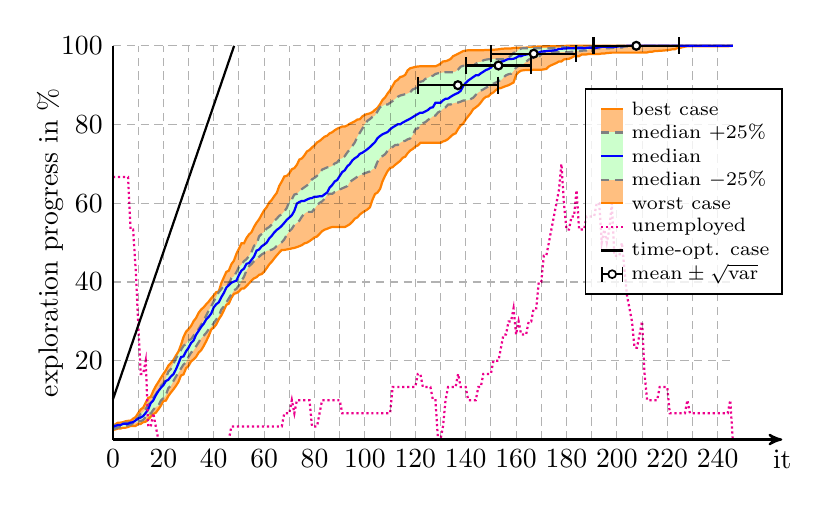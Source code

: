 \begin{tikzpicture}[thick]


% plot data, scaled to 8cm
\begin{scope}[yscale=0.05, xscale=0.032]
\draw[draw=orange, fill=orange!50] (0.00, 2.46) -- (1.00, 2.57) -- (2.00, 2.79) -- (3.00, 2.79) -- (4.00, 3.02) -- (5.00, 3.02) -- (6.00, 3.18) -- (7.00, 3.46) -- (8.00, 3.46) -- (9.00, 3.46) -- (10.00, 3.91) -- (11.00, 3.97) -- (12.00, 4.41) -- (13.00, 4.53) -- (14.00, 5.14) -- (15.00, 5.81) -- (16.00, 6.48) -- (17.00, 6.82) -- (18.00, 7.65) -- (19.00, 8.60) -- (20.00, 9.78) -- (21.00, 9.89) -- (22.00, 11.06) -- (23.00, 11.96) -- (24.00, 12.74) -- (25.00, 13.63) -- (26.00, 14.64) -- (27.00, 16.26) -- (28.00, 16.54) -- (29.00, 18.10) -- (30.00, 18.72) -- (31.00, 19.83) -- (32.00, 20.34) -- (33.00, 21.01) -- (34.00, 22.07) -- (35.00, 22.68) -- (36.00, 23.74) -- (37.00, 24.97) -- (38.00, 26.31) -- (39.00, 27.93) -- (40.00, 28.44) -- (41.00, 29.22) -- (42.00, 30.56) -- (43.00, 31.51) -- (44.00, 32.79) -- (45.00, 34.19) -- (46.00, 34.53) -- (47.00, 35.98) -- (48.00, 36.98) -- (49.00, 37.21) -- (50.00, 37.60) -- (51.00, 38.32) -- (52.00, 38.38) -- (53.00, 38.99) -- (54.00, 39.66) -- (55.00, 40.39) -- (56.00, 40.95) -- (57.00, 41.23) -- (58.00, 41.84) -- (59.00, 42.01) -- (60.00, 42.63) -- (61.00, 43.52) -- (62.00, 44.47) -- (63.00, 45.14) -- (64.00, 45.98) -- (65.00, 46.76) -- (66.00, 47.49) -- (67.00, 48.16) -- (68.00, 48.16) -- (69.00, 48.27) -- (70.00, 48.38) -- (71.00, 48.55) -- (72.00, 48.66) -- (73.00, 48.88) -- (74.00, 49.11) -- (75.00, 49.39) -- (76.00, 49.83) -- (77.00, 50.00) -- (78.00, 50.39) -- (79.00, 50.84) -- (80.00, 51.34) -- (81.00, 51.56) -- (82.00, 52.23) -- (83.00, 52.91) -- (84.00, 53.30) -- (85.00, 53.52) -- (86.00, 53.80) -- (87.00, 53.97) -- (88.00, 53.97) -- (89.00, 53.97) -- (90.00, 53.97) -- (91.00, 53.97) -- (92.00, 53.97) -- (93.00, 54.30) -- (94.00, 54.69) -- (95.00, 55.31) -- (96.00, 56.09) -- (97.00, 56.42) -- (98.00, 57.15) -- (99.00, 57.65) -- (100.00, 58.04) -- (101.00, 58.44) -- (102.00, 58.99) -- (103.00, 60.89) -- (104.00, 62.35) -- (105.00, 62.74) -- (106.00, 63.63) -- (107.00, 65.59) -- (108.00, 66.98) -- (109.00, 68.16) -- (110.00, 68.99) -- (111.00, 69.16) -- (112.00, 69.78) -- (113.00, 70.28) -- (114.00, 70.78) -- (115.00, 71.56) -- (116.00, 71.84) -- (117.00, 72.74) -- (118.00, 73.41) -- (119.00, 73.80) -- (120.00, 74.41) -- (121.00, 74.69) -- (122.00, 75.36) -- (123.00, 75.36) -- (124.00, 75.36) -- (125.00, 75.36) -- (126.00, 75.36) -- (127.00, 75.36) -- (128.00, 75.36) -- (129.00, 75.36) -- (130.00, 75.36) -- (131.00, 75.70) -- (132.00, 75.92) -- (133.00, 76.31) -- (134.00, 76.93) -- (135.00, 77.49) -- (136.00, 77.77) -- (137.00, 78.88) -- (138.00, 79.78) -- (139.00, 80.22) -- (140.00, 81.28) -- (141.00, 82.12) -- (142.00, 82.91) -- (143.00, 83.91) -- (144.00, 84.36) -- (145.00, 84.86) -- (146.00, 85.59) -- (147.00, 86.48) -- (148.00, 87.04) -- (149.00, 87.15) -- (150.00, 87.82) -- (151.00, 88.16) -- (152.00, 88.77) -- (153.00, 89.16) -- (154.00, 89.27) -- (155.00, 89.55) -- (156.00, 89.78) -- (157.00, 90.00) -- (158.00, 90.34) -- (159.00, 90.67) -- (160.00, 92.63) -- (161.00, 93.30) -- (162.00, 93.69) -- (163.00, 93.80) -- (164.00, 93.85) -- (165.00, 93.85) -- (166.00, 93.85) -- (167.00, 93.91) -- (168.00, 93.91) -- (169.00, 93.91) -- (170.00, 93.91) -- (171.00, 94.02) -- (172.00, 94.13) -- (173.00, 94.75) -- (174.00, 95.08) -- (175.00, 95.36) -- (176.00, 95.64) -- (177.00, 96.03) -- (178.00, 96.03) -- (179.00, 96.54) -- (180.00, 96.65) -- (181.00, 96.70) -- (182.00, 96.98) -- (183.00, 97.37) -- (184.00, 97.37) -- (185.00, 97.37) -- (186.00, 97.77) -- (187.00, 97.77) -- (188.00, 97.82) -- (189.00, 97.93) -- (190.00, 97.93) -- (191.00, 97.93) -- (192.00, 97.93) -- (193.00, 97.93) -- (194.00, 98.04) -- (195.00, 98.04) -- (196.00, 98.16) -- (197.00, 98.21) -- (198.00, 98.27) -- (199.00, 98.27) -- (200.00, 98.27) -- (201.00, 98.27) -- (202.00, 98.27) -- (203.00, 98.27) -- (204.00, 98.27) -- (205.00, 98.27) -- (206.00, 98.27) -- (207.00, 98.27) -- (208.00, 98.27) -- (209.00, 98.27) -- (210.00, 98.32) -- (211.00, 98.32) -- (212.00, 98.32) -- (213.00, 98.49) -- (214.00, 98.49) -- (215.00, 98.66) -- (216.00, 98.66) -- (217.00, 98.77) -- (218.00, 98.77) -- (219.00, 98.83) -- (220.00, 98.88) -- (221.00, 98.99) -- (222.00, 99.11) -- (223.00, 99.11) -- (224.00, 99.44) -- (225.00, 99.44) -- (226.00, 99.66) -- (227.00, 99.78) -- (228.00, 99.89) -- (229.00, 99.89) -- (230.00, 99.89) -- (231.00, 99.89) -- (232.00, 99.89) -- (233.00, 99.89) -- (234.00, 99.89) -- (235.00, 99.89) -- (236.00, 99.89) -- (237.00, 99.89) -- (238.00, 99.89) -- (239.00, 99.89) -- (240.00, 99.89) -- (241.00, 99.89) -- (242.00, 99.89) -- (243.00, 99.89) -- (244.00, 99.89) -- (245.00, 99.94) -- (246.00, 100.00) -- (246.00, 100.00) -- (245.00, 100.00) -- (244.00, 100.00) -- (243.00, 100.00) -- (242.00, 100.00) -- (241.00, 100.00) -- (240.00, 100.00) -- (239.00, 100.00) -- (238.00, 100.00) -- (237.00, 100.00) -- (236.00, 100.00) -- (235.00, 100.00) -- (234.00, 100.00) -- (233.00, 100.00) -- (232.00, 100.00) -- (231.00, 100.00) -- (230.00, 100.00) -- (229.00, 100.00) -- (228.00, 100.00) -- (227.00, 100.00) -- (226.00, 100.00) -- (225.00, 100.00) -- (224.00, 100.00) -- (223.00, 100.00) -- (222.00, 100.00) -- (221.00, 100.00) -- (220.00, 100.00) -- (219.00, 100.00) -- (218.00, 100.00) -- (217.00, 100.00) -- (216.00, 100.00) -- (215.00, 100.00) -- (214.00, 100.00) -- (213.00, 100.00) -- (212.00, 100.00) -- (211.00, 100.00) -- (210.00, 100.00) -- (209.00, 100.00) -- (208.00, 100.00) -- (207.00, 100.00) -- (206.00, 100.00) -- (205.00, 100.00) -- (204.00, 100.00) -- (203.00, 100.00) -- (202.00, 100.00) -- (201.00, 100.00) -- (200.00, 100.00) -- (199.00, 100.00) -- (198.00, 100.00) -- (197.00, 100.00) -- (196.00, 100.00) -- (195.00, 100.00) -- (194.00, 100.00) -- (193.00, 100.00) -- (192.00, 100.00) -- (191.00, 100.00) -- (190.00, 100.00) -- (189.00, 100.00) -- (188.00, 100.00) -- (187.00, 100.00) -- (186.00, 100.00) -- (185.00, 100.00) -- (184.00, 100.00) -- (183.00, 100.00) -- (182.00, 100.00) -- (181.00, 100.00) -- (180.00, 100.00) -- (179.00, 99.94) -- (178.00, 99.94) -- (177.00, 99.89) -- (176.00, 99.89) -- (175.00, 99.89) -- (174.00, 99.89) -- (173.00, 99.89) -- (172.00, 99.89) -- (171.00, 99.89) -- (170.00, 99.83) -- (169.00, 99.83) -- (168.00, 99.78) -- (167.00, 99.78) -- (166.00, 99.55) -- (165.00, 99.55) -- (164.00, 99.55) -- (163.00, 99.50) -- (162.00, 99.50) -- (161.00, 99.50) -- (160.00, 99.50) -- (159.00, 99.44) -- (158.00, 99.33) -- (157.00, 99.33) -- (156.00, 99.33) -- (155.00, 99.27) -- (154.00, 99.22) -- (153.00, 99.11) -- (152.00, 99.05) -- (151.00, 98.99) -- (150.00, 98.99) -- (149.00, 98.94) -- (148.00, 98.94) -- (147.00, 98.88) -- (146.00, 98.88) -- (145.00, 98.88) -- (144.00, 98.88) -- (143.00, 98.88) -- (142.00, 98.88) -- (141.00, 98.88) -- (140.00, 98.77) -- (139.00, 98.66) -- (138.00, 98.32) -- (137.00, 97.99) -- (136.00, 97.65) -- (135.00, 97.37) -- (134.00, 96.65) -- (133.00, 96.31) -- (132.00, 96.09) -- (131.00, 96.03) -- (130.00, 95.47) -- (129.00, 95.08) -- (128.00, 94.80) -- (127.00, 94.80) -- (126.00, 94.80) -- (125.00, 94.80) -- (124.00, 94.80) -- (123.00, 94.80) -- (122.00, 94.80) -- (121.00, 94.75) -- (120.00, 94.64) -- (119.00, 94.47) -- (118.00, 94.30) -- (117.00, 93.80) -- (116.00, 92.63) -- (115.00, 92.23) -- (114.00, 92.07) -- (113.00, 91.34) -- (112.00, 90.95) -- (111.00, 89.83) -- (110.00, 88.72) -- (109.00, 87.88) -- (108.00, 86.87) -- (107.00, 86.26) -- (106.00, 85.14) -- (105.00, 84.25) -- (104.00, 83.74) -- (103.00, 83.18) -- (102.00, 82.85) -- (101.00, 82.68) -- (100.00, 82.46) -- (99.00, 82.07) -- (98.00, 81.34) -- (97.00, 81.28) -- (96.00, 80.84) -- (95.00, 80.50) -- (94.00, 80.22) -- (93.00, 79.78) -- (92.00, 79.50) -- (91.00, 79.50) -- (90.00, 79.22) -- (89.00, 78.94) -- (88.00, 78.55) -- (87.00, 78.04) -- (86.00, 77.77) -- (85.00, 77.15) -- (84.00, 76.93) -- (83.00, 76.37) -- (82.00, 75.81) -- (81.00, 75.47) -- (80.00, 74.69) -- (79.00, 74.19) -- (78.00, 73.52) -- (77.00, 73.18) -- (76.00, 72.18) -- (75.00, 71.40) -- (74.00, 71.12) -- (73.00, 69.78) -- (72.00, 68.94) -- (71.00, 68.66) -- (70.00, 67.60) -- (69.00, 66.98) -- (68.00, 66.82) -- (67.00, 65.53) -- (66.00, 64.41) -- (65.00, 62.63) -- (64.00, 61.79) -- (63.00, 60.84) -- (62.00, 60.17) -- (61.00, 58.99) -- (60.00, 58.21) -- (59.00, 57.09) -- (58.00, 55.92) -- (57.00, 55.08) -- (56.00, 54.02) -- (55.00, 52.68) -- (54.00, 52.07) -- (53.00, 51.17) -- (52.00, 49.83) -- (51.00, 49.83) -- (50.00, 48.44) -- (49.00, 47.15) -- (48.00, 45.42) -- (47.00, 44.53) -- (46.00, 42.91) -- (45.00, 42.57) -- (44.00, 41.17) -- (43.00, 39.72) -- (42.00, 37.60) -- (41.00, 37.43) -- (40.00, 36.59) -- (39.00, 35.87) -- (38.00, 35.03) -- (37.00, 34.36) -- (36.00, 33.58) -- (35.00, 33.02) -- (34.00, 32.18) -- (33.00, 30.89) -- (32.00, 30.06) -- (31.00, 28.83) -- (30.00, 28.04) -- (29.00, 27.37) -- (28.00, 26.03) -- (27.00, 24.02) -- (26.00, 22.35) -- (25.00, 21.34) -- (24.00, 20.22) -- (23.00, 19.44) -- (22.00, 18.77) -- (21.00, 17.60) -- (20.00, 16.65) -- (19.00, 15.64) -- (18.00, 14.58) -- (17.00, 13.58) -- (16.00, 12.35) -- (15.00, 10.84) -- (14.00, 10.56) -- (13.00, 9.39) -- (12.00, 8.10) -- (11.00, 7.65) -- (10.00, 6.70) -- (9.00, 5.70) -- (8.00, 5.31) -- (7.00, 4.75) -- (6.00, 4.75) -- (5.00, 4.64) -- (4.00, 4.41) -- (3.00, 4.30) -- (2.00, 4.30) -- (1.00, 3.91) -- (0.00, 3.41);
\draw[gray, densely dashed, fill=green!20] (0.00, 2.63) -- (1.00, 2.79) -- (2.00, 3.07) -- (3.00, 3.18) -- (4.00, 3.30) -- (5.00, 3.30) -- (6.00, 3.69) -- (7.00, 3.69) -- (8.00, 4.19) -- (9.00, 4.30) -- (10.00, 4.64) -- (11.00, 4.69) -- (12.00, 4.97) -- (13.00, 5.70) -- (14.00, 6.59) -- (15.00, 6.59) -- (16.00, 7.54) -- (17.00, 8.32) -- (18.00, 8.55) -- (19.00, 9.89) -- (20.00, 10.50) -- (21.00, 11.34) -- (22.00, 13.07) -- (23.00, 13.69) -- (24.00, 14.86) -- (25.00, 15.98) -- (26.00, 16.98) -- (27.00, 18.04) -- (28.00, 19.05) -- (29.00, 19.61) -- (30.00, 21.01) -- (31.00, 22.07) -- (32.00, 22.63) -- (33.00, 23.69) -- (34.00, 24.69) -- (35.00, 25.75) -- (36.00, 26.37) -- (37.00, 27.09) -- (38.00, 27.99) -- (39.00, 28.66) -- (40.00, 29.55) -- (41.00, 30.50) -- (42.00, 31.34) -- (43.00, 33.02) -- (44.00, 33.80) -- (45.00, 34.80) -- (46.00, 35.87) -- (47.00, 36.87) -- (48.00, 37.88) -- (49.00, 38.27) -- (50.00, 39.16) -- (51.00, 40.34) -- (52.00, 41.34) -- (53.00, 42.96) -- (54.00, 44.02) -- (55.00, 44.58) -- (56.00, 45.31) -- (57.00, 45.98) -- (58.00, 46.42) -- (59.00, 46.98) -- (60.00, 47.37) -- (61.00, 47.93) -- (62.00, 48.04) -- (63.00, 48.21) -- (64.00, 48.55) -- (65.00, 49.16) -- (66.00, 49.61) -- (67.00, 50.11) -- (68.00, 50.84) -- (69.00, 52.07) -- (70.00, 52.91) -- (71.00, 53.52) -- (72.00, 54.58) -- (73.00, 55.03) -- (74.00, 55.59) -- (75.00, 56.65) -- (76.00, 57.37) -- (77.00, 57.82) -- (78.00, 57.82) -- (79.00, 57.82) -- (80.00, 58.66) -- (81.00, 59.50) -- (82.00, 60.11) -- (83.00, 60.50) -- (84.00, 61.17) -- (85.00, 62.18) -- (86.00, 62.40) -- (87.00, 62.40) -- (88.00, 62.85) -- (89.00, 63.13) -- (90.00, 63.46) -- (91.00, 63.80) -- (92.00, 64.08) -- (93.00, 64.36) -- (94.00, 65.42) -- (95.00, 65.87) -- (96.00, 66.31) -- (97.00, 66.76) -- (98.00, 67.15) -- (99.00, 67.37) -- (100.00, 67.65) -- (101.00, 67.88) -- (102.00, 68.10) -- (103.00, 68.66) -- (104.00, 68.99) -- (105.00, 70.56) -- (106.00, 71.56) -- (107.00, 72.01) -- (108.00, 72.46) -- (109.00, 73.35) -- (110.00, 74.08) -- (111.00, 74.30) -- (112.00, 74.80) -- (113.00, 74.80) -- (114.00, 75.42) -- (115.00, 75.75) -- (116.00, 75.87) -- (117.00, 76.26) -- (118.00, 76.48) -- (119.00, 77.37) -- (120.00, 78.77) -- (121.00, 79.05) -- (122.00, 79.89) -- (123.00, 80.34) -- (124.00, 80.61) -- (125.00, 81.17) -- (126.00, 81.62) -- (127.00, 82.12) -- (128.00, 82.29) -- (129.00, 83.07) -- (130.00, 83.41) -- (131.00, 84.02) -- (132.00, 84.36) -- (133.00, 85.08) -- (134.00, 85.08) -- (135.00, 85.42) -- (136.00, 85.59) -- (137.00, 85.59) -- (138.00, 85.81) -- (139.00, 86.09) -- (140.00, 86.09) -- (141.00, 86.20) -- (142.00, 86.48) -- (143.00, 86.82) -- (144.00, 87.54) -- (145.00, 88.16) -- (146.00, 88.60) -- (147.00, 88.94) -- (148.00, 89.33) -- (149.00, 89.66) -- (150.00, 90.28) -- (151.00, 90.39) -- (152.00, 90.67) -- (153.00, 91.06) -- (154.00, 91.23) -- (155.00, 91.96) -- (156.00, 92.51) -- (157.00, 92.79) -- (158.00, 92.91) -- (159.00, 93.63) -- (160.00, 94.47) -- (161.00, 94.92) -- (162.00, 95.08) -- (163.00, 95.47) -- (164.00, 95.98) -- (165.00, 96.48) -- (166.00, 96.87) -- (167.00, 96.93) -- (168.00, 97.04) -- (169.00, 97.26) -- (170.00, 97.77) -- (171.00, 98.32) -- (172.00, 98.32) -- (173.00, 98.38) -- (174.00, 98.38) -- (175.00, 98.38) -- (176.00, 98.38) -- (177.00, 98.38) -- (178.00, 98.38) -- (179.00, 98.38) -- (180.00, 98.38) -- (181.00, 98.38) -- (182.00, 98.49) -- (183.00, 98.49) -- (184.00, 98.66) -- (185.00, 98.66) -- (186.00, 98.72) -- (187.00, 98.83) -- (188.00, 98.83) -- (189.00, 99.16) -- (190.00, 99.16) -- (191.00, 99.27) -- (192.00, 99.39) -- (193.00, 99.39) -- (194.00, 99.39) -- (195.00, 99.39) -- (196.00, 99.39) -- (197.00, 99.39) -- (198.00, 99.44) -- (199.00, 99.50) -- (200.00, 99.50) -- (201.00, 99.55) -- (202.00, 99.55) -- (203.00, 99.83) -- (204.00, 99.83) -- (205.00, 99.83) -- (206.00, 99.83) -- (207.00, 99.83) -- (208.00, 99.83) -- (209.00, 99.94) -- (210.00, 99.94) -- (211.00, 99.94) -- (212.00, 100.00) -- (213.00, 100.00) -- (214.00, 100.00) -- (215.00, 100.00) -- (216.00, 100.00) -- (217.00, 100.00) -- (218.00, 100.00) -- (219.00, 100.00) -- (220.00, 100.00) -- (221.00, 100.00) -- (222.00, 100.00) -- (223.00, 100.00) -- (224.00, 100.00) -- (225.00, 100.00) -- (226.00, 100.00) -- (227.00, 100.00) -- (228.00, 100.00) -- (229.00, 100.00) -- (230.00, 100.00) -- (231.00, 100.00) -- (232.00, 100.00) -- (233.00, 100.00) -- (234.00, 100.00) -- (235.00, 100.00) -- (236.00, 100.00) -- (237.00, 100.00) -- (238.00, 100.00) -- (239.00, 100.00) -- (240.00, 100.00) -- (241.00, 100.00) -- (242.00, 100.00) -- (243.00, 100.00) -- (244.00, 100.00) -- (245.00, 100.00) -- (246.00, 100.00) -- (246.00, 100.00) -- (245.00, 100.00) -- (244.00, 100.00) -- (243.00, 100.00) -- (242.00, 100.00) -- (241.00, 100.00) -- (240.00, 100.00) -- (239.00, 100.00) -- (238.00, 100.00) -- (237.00, 100.00) -- (236.00, 100.00) -- (235.00, 100.00) -- (234.00, 100.00) -- (233.00, 100.00) -- (232.00, 100.00) -- (231.00, 100.00) -- (230.00, 100.00) -- (229.00, 100.00) -- (228.00, 100.00) -- (227.00, 100.00) -- (226.00, 100.00) -- (225.00, 100.00) -- (224.00, 100.00) -- (223.00, 100.00) -- (222.00, 100.00) -- (221.00, 100.00) -- (220.00, 100.00) -- (219.00, 100.00) -- (218.00, 100.00) -- (217.00, 100.00) -- (216.00, 100.00) -- (215.00, 100.00) -- (214.00, 100.00) -- (213.00, 100.00) -- (212.00, 100.00) -- (211.00, 100.00) -- (210.00, 100.00) -- (209.00, 100.00) -- (208.00, 100.00) -- (207.00, 100.00) -- (206.00, 100.00) -- (205.00, 100.00) -- (204.00, 100.00) -- (203.00, 100.00) -- (202.00, 100.00) -- (201.00, 100.00) -- (200.00, 100.00) -- (199.00, 99.94) -- (198.00, 99.94) -- (197.00, 99.94) -- (196.00, 99.94) -- (195.00, 99.94) -- (194.00, 99.94) -- (193.00, 99.89) -- (192.00, 99.89) -- (191.00, 99.78) -- (190.00, 99.78) -- (189.00, 99.78) -- (188.00, 99.78) -- (187.00, 99.72) -- (186.00, 99.66) -- (185.00, 99.66) -- (184.00, 99.66) -- (183.00, 99.66) -- (182.00, 99.61) -- (181.00, 99.61) -- (180.00, 99.61) -- (179.00, 99.61) -- (178.00, 99.61) -- (177.00, 99.50) -- (176.00, 99.50) -- (175.00, 99.39) -- (174.00, 99.39) -- (173.00, 99.39) -- (172.00, 99.39) -- (171.00, 99.39) -- (170.00, 99.39) -- (169.00, 99.39) -- (168.00, 99.39) -- (167.00, 99.39) -- (166.00, 99.39) -- (165.00, 99.39) -- (164.00, 99.39) -- (163.00, 99.39) -- (162.00, 99.33) -- (161.00, 98.99) -- (160.00, 98.38) -- (159.00, 98.21) -- (158.00, 97.54) -- (157.00, 96.98) -- (156.00, 96.59) -- (155.00, 96.59) -- (154.00, 96.59) -- (153.00, 96.59) -- (152.00, 96.59) -- (151.00, 96.59) -- (150.00, 96.59) -- (149.00, 96.59) -- (148.00, 96.48) -- (147.00, 96.31) -- (146.00, 95.87) -- (145.00, 95.87) -- (144.00, 95.42) -- (143.00, 94.92) -- (142.00, 94.92) -- (141.00, 94.92) -- (140.00, 94.92) -- (139.00, 94.92) -- (138.00, 94.69) -- (137.00, 93.97) -- (136.00, 93.46) -- (135.00, 93.30) -- (134.00, 93.30) -- (133.00, 93.30) -- (132.00, 93.30) -- (131.00, 93.24) -- (130.00, 93.07) -- (129.00, 93.02) -- (128.00, 92.85) -- (127.00, 92.40) -- (126.00, 92.23) -- (125.00, 91.84) -- (124.00, 91.62) -- (123.00, 91.01) -- (122.00, 90.89) -- (121.00, 89.78) -- (120.00, 89.16) -- (119.00, 88.94) -- (118.00, 88.21) -- (117.00, 87.88) -- (116.00, 87.71) -- (115.00, 87.54) -- (114.00, 87.37) -- (113.00, 87.04) -- (112.00, 86.48) -- (111.00, 85.98) -- (110.00, 85.53) -- (109.00, 85.08) -- (108.00, 85.08) -- (107.00, 84.69) -- (106.00, 84.41) -- (105.00, 83.35) -- (104.00, 82.23) -- (103.00, 81.96) -- (102.00, 81.40) -- (101.00, 80.95) -- (100.00, 80.11) -- (99.00, 78.99) -- (98.00, 77.93) -- (97.00, 76.87) -- (96.00, 75.47) -- (95.00, 74.53) -- (94.00, 73.69) -- (93.00, 72.91) -- (92.00, 71.96) -- (91.00, 71.40) -- (90.00, 71.23) -- (89.00, 70.39) -- (88.00, 70.11) -- (87.00, 69.44) -- (86.00, 69.22) -- (85.00, 69.11) -- (84.00, 68.83) -- (83.00, 68.55) -- (82.00, 67.60) -- (81.00, 66.98) -- (80.00, 66.48) -- (79.00, 66.09) -- (78.00, 65.08) -- (77.00, 64.53) -- (76.00, 64.08) -- (75.00, 63.63) -- (74.00, 63.02) -- (73.00, 62.40) -- (72.00, 62.23) -- (71.00, 61.01) -- (70.00, 60.50) -- (69.00, 58.83) -- (68.00, 57.88) -- (67.00, 57.21) -- (66.00, 56.82) -- (65.00, 56.09) -- (64.00, 55.53) -- (63.00, 54.58) -- (62.00, 53.97) -- (61.00, 53.58) -- (60.00, 52.68) -- (59.00, 52.18) -- (58.00, 51.62) -- (57.00, 49.50) -- (56.00, 49.22) -- (55.00, 47.65) -- (54.00, 46.59) -- (53.00, 45.81) -- (52.00, 45.31) -- (51.00, 44.36) -- (50.00, 43.80) -- (49.00, 42.51) -- (48.00, 41.40) -- (47.00, 41.01) -- (46.00, 39.55) -- (45.00, 39.05) -- (44.00, 39.05) -- (43.00, 38.21) -- (42.00, 37.43) -- (41.00, 36.15) -- (40.00, 35.08) -- (39.00, 33.85) -- (38.00, 32.74) -- (37.00, 31.51) -- (36.00, 30.17) -- (35.00, 29.16) -- (34.00, 28.04) -- (33.00, 27.37) -- (32.00, 26.37) -- (31.00, 25.47) -- (30.00, 25.20) -- (29.00, 24.25) -- (28.00, 23.80) -- (27.00, 22.74) -- (26.00, 21.68) -- (25.00, 20.61) -- (24.00, 19.22) -- (23.00, 17.93) -- (22.00, 17.26) -- (21.00, 15.53) -- (20.00, 14.25) -- (19.00, 13.63) -- (18.00, 12.57) -- (17.00, 11.45) -- (16.00, 10.67) -- (15.00, 9.39) -- (14.00, 8.88) -- (13.00, 7.77) -- (12.00, 6.98) -- (11.00, 6.54) -- (10.00, 5.53) -- (9.00, 5.08) -- (8.00, 4.75) -- (7.00, 4.41) -- (6.00, 4.25) -- (5.00, 4.25) -- (4.00, 4.13) -- (3.00, 3.97) -- (2.00, 3.69) -- (1.00, 3.69) -- (0.00, 3.30);
\draw[blue] (0.00, 3.18) -- (1.00, 3.46) -- (2.00, 3.69) -- (3.00, 3.69) -- (4.00, 3.97) -- (5.00, 4.02) -- (6.00, 4.02) -- (7.00, 4.30) -- (8.00, 4.41) -- (9.00, 4.86) -- (10.00, 5.31) -- (11.00, 5.59) -- (12.00, 5.98) -- (13.00, 6.76) -- (14.00, 7.71) -- (15.00, 9.27) -- (16.00, 9.94) -- (17.00, 11.23) -- (18.00, 12.29) -- (19.00, 13.13) -- (20.00, 13.80) -- (21.00, 14.86) -- (22.00, 15.20) -- (23.00, 16.03) -- (24.00, 16.59) -- (25.00, 17.82) -- (26.00, 19.33) -- (27.00, 20.95) -- (28.00, 21.12) -- (29.00, 22.40) -- (30.00, 23.30) -- (31.00, 24.53) -- (32.00, 25.14) -- (33.00, 26.65) -- (34.00, 27.60) -- (35.00, 28.60) -- (36.00, 29.39) -- (37.00, 30.50) -- (38.00, 31.17) -- (39.00, 32.01) -- (40.00, 33.58) -- (41.00, 34.36) -- (42.00, 34.86) -- (43.00, 36.15) -- (44.00, 37.21) -- (45.00, 38.60) -- (46.00, 39.22) -- (47.00, 39.83) -- (48.00, 40.11) -- (49.00, 40.34) -- (50.00, 41.79) -- (51.00, 42.91) -- (52.00, 43.41) -- (53.00, 44.64) -- (54.00, 44.80) -- (55.00, 45.64) -- (56.00, 46.48) -- (57.00, 47.99) -- (58.00, 48.27) -- (59.00, 49.05) -- (60.00, 49.50) -- (61.00, 50.00) -- (62.00, 51.06) -- (63.00, 51.73) -- (64.00, 52.57) -- (65.00, 53.24) -- (66.00, 53.69) -- (67.00, 54.30) -- (68.00, 55.03) -- (69.00, 55.81) -- (70.00, 56.37) -- (71.00, 56.98) -- (72.00, 58.10) -- (73.00, 59.94) -- (74.00, 60.34) -- (75.00, 60.61) -- (76.00, 60.61) -- (77.00, 60.95) -- (78.00, 61.23) -- (79.00, 61.34) -- (80.00, 61.68) -- (81.00, 61.68) -- (82.00, 61.79) -- (83.00, 61.79) -- (84.00, 62.29) -- (85.00, 62.74) -- (86.00, 63.97) -- (87.00, 64.64) -- (88.00, 65.53) -- (89.00, 65.92) -- (90.00, 66.93) -- (91.00, 67.93) -- (92.00, 68.38) -- (93.00, 69.39) -- (94.00, 69.94) -- (95.00, 70.89) -- (96.00, 71.45) -- (97.00, 71.84) -- (98.00, 72.57) -- (99.00, 72.85) -- (100.00, 73.30) -- (101.00, 73.74) -- (102.00, 74.30) -- (103.00, 74.92) -- (104.00, 75.53) -- (105.00, 76.54) -- (106.00, 77.09) -- (107.00, 77.54) -- (108.00, 77.82) -- (109.00, 78.10) -- (110.00, 78.77) -- (111.00, 79.27) -- (112.00, 79.66) -- (113.00, 80.06) -- (114.00, 80.06) -- (115.00, 80.50) -- (116.00, 80.84) -- (117.00, 81.17) -- (118.00, 81.51) -- (119.00, 81.90) -- (120.00, 82.29) -- (121.00, 82.68) -- (122.00, 83.02) -- (123.00, 83.02) -- (124.00, 83.35) -- (125.00, 83.69) -- (126.00, 84.25) -- (127.00, 84.41) -- (128.00, 85.53) -- (129.00, 85.53) -- (130.00, 85.53) -- (131.00, 86.15) -- (132.00, 86.54) -- (133.00, 86.59) -- (134.00, 87.04) -- (135.00, 87.43) -- (136.00, 87.77) -- (137.00, 88.04) -- (138.00, 88.55) -- (139.00, 89.78) -- (140.00, 90.56) -- (141.00, 91.17) -- (142.00, 91.62) -- (143.00, 92.07) -- (144.00, 92.51) -- (145.00, 92.51) -- (146.00, 93.02) -- (147.00, 93.41) -- (148.00, 93.85) -- (149.00, 94.08) -- (150.00, 94.47) -- (151.00, 95.14) -- (152.00, 95.14) -- (153.00, 95.47) -- (154.00, 95.98) -- (155.00, 96.09) -- (156.00, 96.42) -- (157.00, 96.65) -- (158.00, 96.65) -- (159.00, 96.70) -- (160.00, 96.98) -- (161.00, 97.37) -- (162.00, 97.37) -- (163.00, 97.65) -- (164.00, 97.77) -- (165.00, 97.93) -- (166.00, 97.93) -- (167.00, 98.04) -- (168.00, 98.21) -- (169.00, 98.32) -- (170.00, 98.55) -- (171.00, 98.60) -- (172.00, 98.66) -- (173.00, 98.72) -- (174.00, 98.77) -- (175.00, 98.83) -- (176.00, 98.94) -- (177.00, 99.22) -- (178.00, 99.22) -- (179.00, 99.33) -- (180.00, 99.33) -- (181.00, 99.39) -- (182.00, 99.39) -- (183.00, 99.39) -- (184.00, 99.39) -- (185.00, 99.39) -- (186.00, 99.39) -- (187.00, 99.39) -- (188.00, 99.50) -- (189.00, 99.50) -- (190.00, 99.50) -- (191.00, 99.50) -- (192.00, 99.50) -- (193.00, 99.72) -- (194.00, 99.72) -- (195.00, 99.78) -- (196.00, 99.78) -- (197.00, 99.78) -- (198.00, 99.78) -- (199.00, 99.78) -- (200.00, 99.78) -- (201.00, 99.89) -- (202.00, 99.89) -- (203.00, 99.94) -- (204.00, 100.00) -- (205.00, 100.00) -- (206.00, 100.00) -- (207.00, 100.00) -- (208.00, 100.00) -- (209.00, 100.00) -- (210.00, 100.00) -- (211.00, 100.00) -- (212.00, 100.00) -- (213.00, 100.00) -- (214.00, 100.00) -- (215.00, 100.00) -- (216.00, 100.00) -- (217.00, 100.00) -- (218.00, 100.00) -- (219.00, 100.00) -- (220.00, 100.00) -- (221.00, 100.00) -- (222.00, 100.00) -- (223.00, 100.00) -- (224.00, 100.00) -- (225.00, 100.00) -- (226.00, 100.00) -- (227.00, 100.00) -- (228.00, 100.00) -- (229.00, 100.00) -- (230.00, 100.00) -- (231.00, 100.00) -- (232.00, 100.00) -- (233.00, 100.00) -- (234.00, 100.00) -- (235.00, 100.00) -- (236.00, 100.00) -- (237.00, 100.00) -- (238.00, 100.00) -- (239.00, 100.00) -- (240.00, 100.00) -- (241.00, 100.00) -- (242.00, 100.00) -- (243.00, 100.00) -- (244.00, 100.00) -- (245.00, 100.00) -- (246.00, 100.00);
\draw[densely dotted, magenta] (0.00, 66.67) -- (1.00, 66.67) -- (2.00, 66.67) -- (3.00, 66.67) -- (4.00, 66.67) -- (5.00, 66.67) -- (6.00, 66.67) -- (7.00, 53.33) -- (8.00, 53.33) -- (9.00, 43.33) -- (10.00, 30.00) -- (11.00, 16.67) -- (12.00, 16.67) -- (13.00, 20.00) -- (14.00, 3.33) -- (15.00, 3.33) -- (16.00, 6.67) -- (17.00, 3.33) -- (18.00, 0.00) -- (19.00, 0.00) -- (20.00, 0.00) -- (21.00, 0.00) -- (22.00, 0.00) -- (23.00, 0.00) -- (24.00, 0.00) -- (25.00, 0.00) -- (26.00, 0.00) -- (27.00, 0.00) -- (28.00, 0.00) -- (29.00, 0.00) -- (30.00, 0.00) -- (31.00, 0.00) -- (32.00, 0.00) -- (33.00, 0.00) -- (34.00, 0.00) -- (35.00, 0.00) -- (36.00, 0.00) -- (37.00, 0.00) -- (38.00, 0.00) -- (39.00, 0.00) -- (40.00, 0.00) -- (41.00, 0.00) -- (42.00, 0.00) -- (43.00, 0.00) -- (44.00, 0.00) -- (45.00, 0.00) -- (46.00, 0.00) -- (47.00, 3.33) -- (48.00, 3.33) -- (49.00, 3.33) -- (50.00, 3.33) -- (51.00, 3.33) -- (52.00, 3.33) -- (53.00, 3.33) -- (54.00, 3.33) -- (55.00, 3.33) -- (56.00, 3.33) -- (57.00, 3.33) -- (58.00, 3.33) -- (59.00, 3.33) -- (60.00, 3.33) -- (61.00, 3.33) -- (62.00, 3.33) -- (63.00, 3.33) -- (64.00, 3.33) -- (65.00, 3.33) -- (66.00, 3.33) -- (67.00, 3.33) -- (68.00, 6.67) -- (69.00, 6.67) -- (70.00, 6.67) -- (71.00, 10.00) -- (72.00, 6.67) -- (73.00, 10.00) -- (74.00, 10.00) -- (75.00, 10.00) -- (76.00, 10.00) -- (77.00, 10.00) -- (78.00, 10.00) -- (79.00, 3.33) -- (80.00, 3.33) -- (81.00, 3.33) -- (82.00, 6.67) -- (83.00, 10.00) -- (84.00, 10.00) -- (85.00, 10.00) -- (86.00, 10.00) -- (87.00, 10.00) -- (88.00, 10.00) -- (89.00, 10.00) -- (90.00, 10.00) -- (91.00, 6.67) -- (92.00, 6.67) -- (93.00, 6.67) -- (94.00, 6.67) -- (95.00, 6.67) -- (96.00, 6.67) -- (97.00, 6.67) -- (98.00, 6.67) -- (99.00, 6.67) -- (100.00, 6.67) -- (101.00, 6.67) -- (102.00, 6.67) -- (103.00, 6.67) -- (104.00, 6.67) -- (105.00, 6.67) -- (106.00, 6.67) -- (107.00, 6.67) -- (108.00, 6.67) -- (109.00, 6.67) -- (110.00, 6.67) -- (111.00, 13.33) -- (112.00, 13.33) -- (113.00, 13.33) -- (114.00, 13.33) -- (115.00, 13.33) -- (116.00, 13.33) -- (117.00, 13.33) -- (118.00, 13.33) -- (119.00, 13.33) -- (120.00, 13.33) -- (121.00, 16.67) -- (122.00, 16.67) -- (123.00, 13.33) -- (124.00, 13.33) -- (125.00, 13.33) -- (126.00, 13.33) -- (127.00, 10.00) -- (128.00, 10.00) -- (129.00, 0.00) -- (130.00, 0.00) -- (131.00, 3.33) -- (132.00, 10.00) -- (133.00, 13.33) -- (134.00, 13.33) -- (135.00, 13.33) -- (136.00, 13.33) -- (137.00, 16.67) -- (138.00, 13.33) -- (139.00, 13.33) -- (140.00, 13.33) -- (141.00, 10.00) -- (142.00, 10.00) -- (143.00, 10.00) -- (144.00, 10.00) -- (145.00, 13.33) -- (146.00, 13.33) -- (147.00, 16.67) -- (148.00, 16.67) -- (149.00, 16.67) -- (150.00, 16.67) -- (151.00, 20.00) -- (152.00, 20.00) -- (153.00, 20.00) -- (154.00, 23.33) -- (155.00, 26.67) -- (156.00, 26.67) -- (157.00, 30.00) -- (158.00, 30.00) -- (159.00, 33.33) -- (160.00, 26.67) -- (161.00, 30.00) -- (162.00, 26.67) -- (163.00, 26.67) -- (164.00, 26.67) -- (165.00, 30.00) -- (166.00, 30.00) -- (167.00, 33.33) -- (168.00, 33.33) -- (169.00, 40.00) -- (170.00, 40.00) -- (171.00, 46.67) -- (172.00, 46.67) -- (173.00, 50.00) -- (174.00, 53.33) -- (175.00, 56.67) -- (176.00, 60.00) -- (177.00, 63.33) -- (178.00, 70.00) -- (179.00, 60.00) -- (180.00, 53.33) -- (181.00, 53.33) -- (182.00, 56.67) -- (183.00, 56.67) -- (184.00, 63.33) -- (185.00, 53.33) -- (186.00, 53.33) -- (187.00, 53.33) -- (188.00, 56.67) -- (189.00, 56.67) -- (190.00, 56.67) -- (191.00, 56.67) -- (192.00, 60.00) -- (193.00, 60.00) -- (194.00, 50.00) -- (195.00, 53.33) -- (196.00, 50.00) -- (197.00, 53.33) -- (198.00, 60.00) -- (199.00, 46.67) -- (200.00, 46.67) -- (201.00, 46.67) -- (202.00, 50.00) -- (203.00, 43.33) -- (204.00, 36.67) -- (205.00, 33.33) -- (206.00, 30.00) -- (207.00, 23.33) -- (208.00, 23.33) -- (209.00, 26.67) -- (210.00, 30.00) -- (211.00, 16.67) -- (212.00, 10.00) -- (213.00, 10.00) -- (214.00, 10.00) -- (215.00, 10.00) -- (216.00, 10.00) -- (217.00, 13.33) -- (218.00, 13.33) -- (219.00, 13.33) -- (220.00, 13.33) -- (221.00, 6.67) -- (222.00, 6.67) -- (223.00, 6.67) -- (224.00, 6.67) -- (225.00, 6.67) -- (226.00, 6.67) -- (227.00, 6.67) -- (228.00, 10.00) -- (229.00, 6.67) -- (230.00, 6.67) -- (231.00, 6.67) -- (232.00, 6.67) -- (233.00, 6.67) -- (234.00, 6.67) -- (235.00, 6.67) -- (236.00, 6.67) -- (237.00, 6.67) -- (238.00, 6.67) -- (239.00, 6.67) -- (240.00, 6.67) -- (241.00, 6.67) -- (242.00, 6.67) -- (243.00, 6.67) -- (244.00, 6.67) -- (245.00, 10.00) -- (246.00, 0.00);
\draw[black] (0.00, 10.22) -- (48.09, 100.00);
\draw[densely dashed, thin, black, ystep=20, xstep=10, opacity=0.3] (0, 0) grid (247, 100);
% axis lables
\node[below] at (0, 0) {0};
\node[below] at (20, 0) {20};
\node[below] at (40, 0) {40};
\node[below] at (60, 0) {60};
\node[below] at (80, 0) {80};
\node[below] at (100, 0) {100};
\node[below] at (120, 0) {120};
\node[below] at (140, 0) {140};
\node[below] at (160, 0) {160};
\node[below] at (180, 0) {180};
\node[below] at (200, 0) {200};
\node[below] at (220, 0) {220};
\node[below] at (240, 0) {240};
\draw[|-|] (120.594, 90) -- (153.206, 90);
\node[draw, circle, fill=white, inner sep=0mm, minimum size=1mm] at (136.9, 90) {};
% 90: 136.9  +-  16.306
\draw[|-|] (139.7, 95) -- (166.3, 95);
\node[draw, circle, fill=white, inner sep=0mm, minimum size=1mm] at (153, 95) {};
% 95: 153  +-  13.3
\draw[|-|] (149.731, 98) -- (184.269, 98);
\node[draw, circle, fill=white, inner sep=0mm, minimum size=1mm] at (167, 98) {};
% 98: 167  +-  17.269
\draw[|-|] (190.296, 100) -- (225.104, 100);
\node[draw, circle, fill=white, inner sep=0mm, minimum size=1mm] at (207.7, 100) {};
% 100: 207.7  +-  17.404
\end{scope}


% axes lables
\begin{scope}[yscale=0.05]
\draw (0.00, 0.00) -- (0.00, 100.00);
\node[left] at (0, 20) {20};
\node[left] at (0, 40) {40};
\node[left] at (0, 60) {60};
\node[left] at (0, 80) {80};
\node[left] at (0, 100) {100};
\node[rotate=90] at (-0.8, 50) {exploration progress in \%};
\draw[->, >=stealth'] (0.00, 0.00) -- (8.50, 0.00);
\node[below] at (8.5, 0) {it};
\end{scope}


% legend
\begin{scope}[xshift=6cm, yshift=2.5cm]
\draw[semithick, fill=white, fill opacity=0.8] (0, -0.65) rectangle +(2.5, 2.6);
\scriptsize
\draw[semithick,|-|] (0.2, -.4) -- +(0.28, 0) node[right, black] {$\text{mean} \pm \sqrt{\text{var}}$};
\node[semithick,draw, circle, fill=white, inner sep=0mm, minimum size=1mm] at (0.34, -0.4) {};
\draw (0.2, -.1) -- +(0.28, 0) node[right, black] {time-opt. case};
\draw[magenta, densely dotted] (0.2, 0.2) -- +(0.28, 0) node[right, black] {unemployed};
\fill[orange!50] (0.2, 0.5) rectangle +(0.28, 1.2);
\fill[green!20] (0.2, 0.8) rectangle +(0.28, 0.6);
\draw[orange] (0.2, 1.7) -- +(0.28, 0) node[right, black] {best case};
\draw[gray, densely dashed] (0.2, 1.4) -- +(0.28, 0) node[right, black] {median $+25\%$};
\draw[blue] (0.2, 1.1) -- +(0.28, 0) node[right, black] {median};
\draw[gray, densely dashed] (0.2, 0.8) -- +(0.28, 0) node[right, black] {median $-25\%$};
\draw[orange] (0.2, 0.5) -- +(0.28, 0) node[right, black] {worst case};
\end{scope}
\end{tikzpicture}
